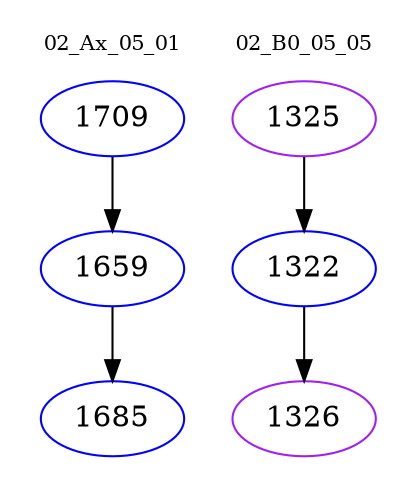 digraph{
subgraph cluster_0 {
color = white
label = "02_Ax_05_01";
fontsize=10;
T0_1709 [label="1709", color="blue"]
T0_1709 -> T0_1659 [color="black"]
T0_1659 [label="1659", color="blue"]
T0_1659 -> T0_1685 [color="black"]
T0_1685 [label="1685", color="blue"]
}
subgraph cluster_1 {
color = white
label = "02_B0_05_05";
fontsize=10;
T1_1325 [label="1325", color="purple"]
T1_1325 -> T1_1322 [color="black"]
T1_1322 [label="1322", color="blue"]
T1_1322 -> T1_1326 [color="black"]
T1_1326 [label="1326", color="purple"]
}
}
